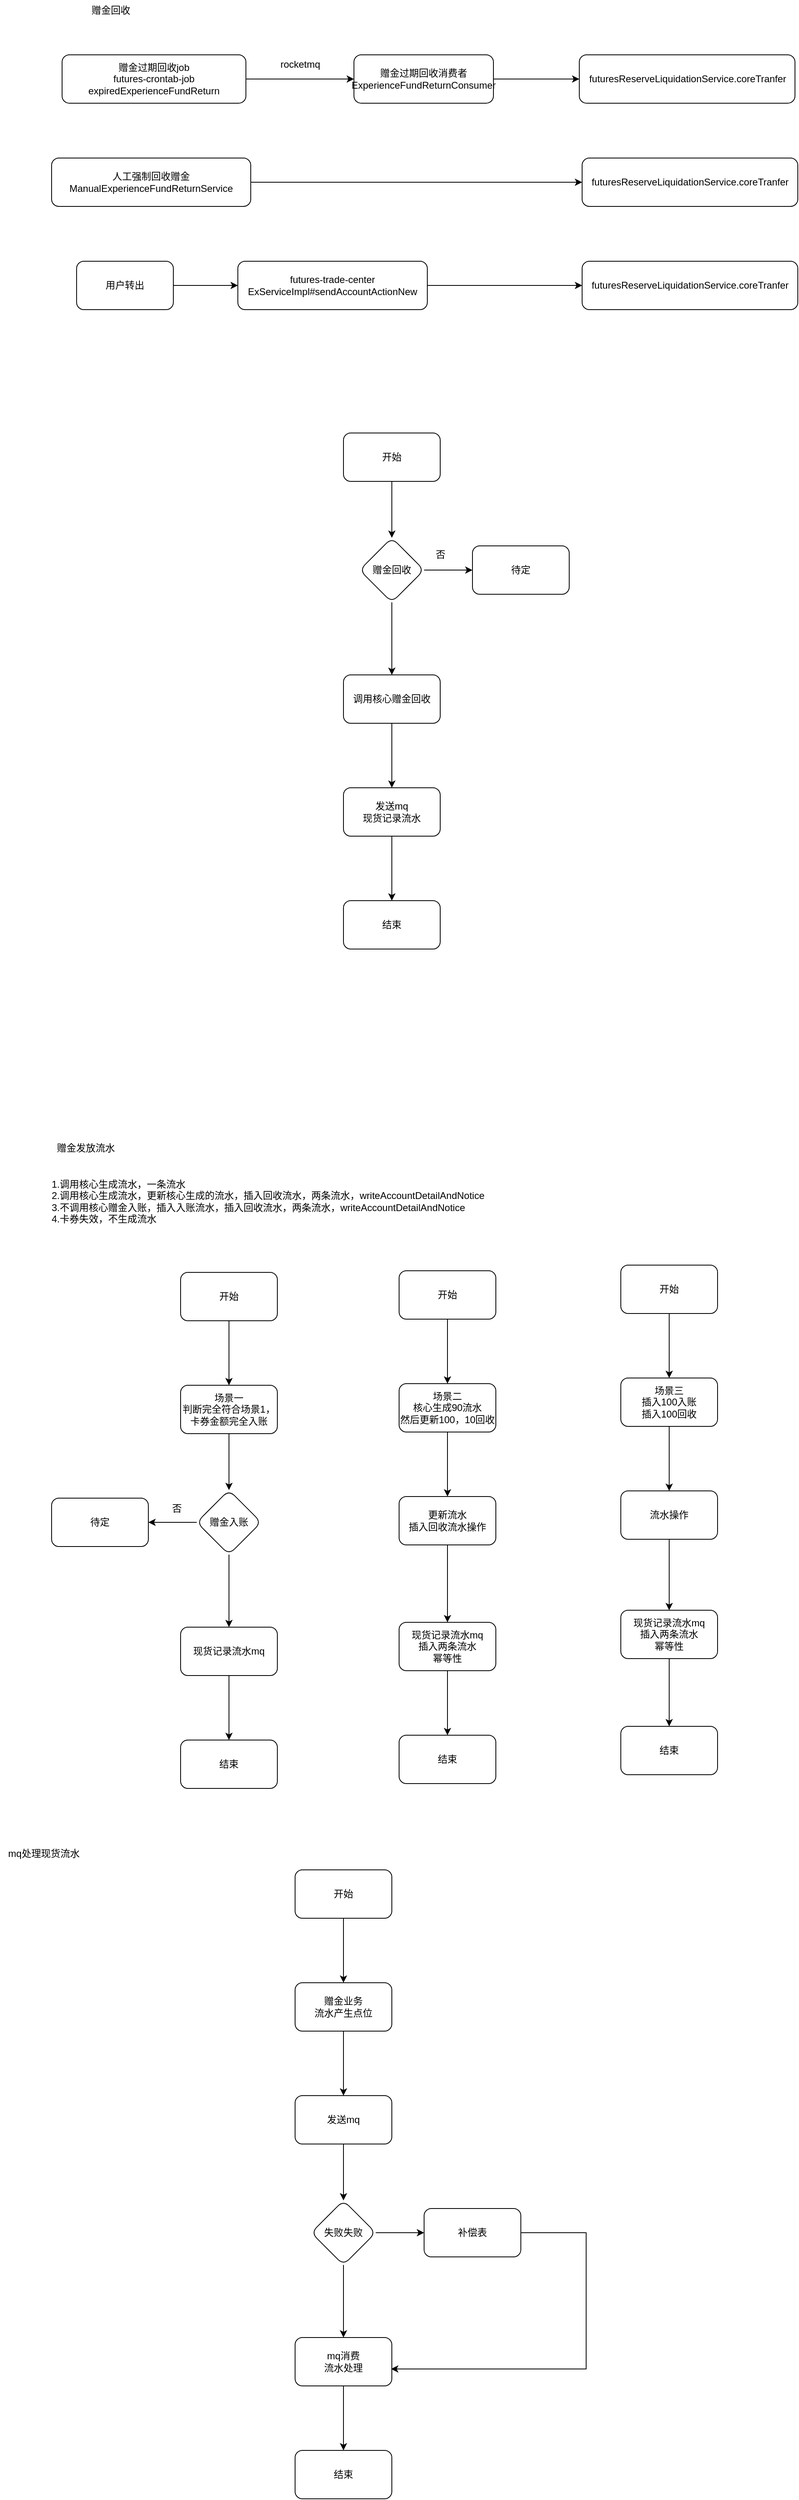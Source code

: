 <mxfile version="28.1.1">
  <diagram name="第 1 页" id="ScFyZtU0BeAtE_UhqbLz">
    <mxGraphModel dx="946" dy="694" grid="0" gridSize="10" guides="1" tooltips="1" connect="1" arrows="1" fold="1" page="1" pageScale="1" pageWidth="9000" pageHeight="9020" math="0" shadow="0">
      <root>
        <mxCell id="0" />
        <mxCell id="1" parent="0" />
        <mxCell id="WqhuBrgNzI3p_E5B1vp2-18" value="" style="edgeStyle=orthogonalEdgeStyle;rounded=0;orthogonalLoop=1;jettySize=auto;html=1;" edge="1" parent="1" source="WqhuBrgNzI3p_E5B1vp2-16" target="WqhuBrgNzI3p_E5B1vp2-17">
          <mxGeometry relative="1" as="geometry" />
        </mxCell>
        <mxCell id="WqhuBrgNzI3p_E5B1vp2-16" value="赠金过期回收job&lt;br&gt;futures-crontab-job&lt;div&gt;expiredExperienceFundReturn&lt;/div&gt;" style="rounded=1;whiteSpace=wrap;html=1;" vertex="1" parent="1">
          <mxGeometry x="118" y="248" width="228" height="60" as="geometry" />
        </mxCell>
        <mxCell id="WqhuBrgNzI3p_E5B1vp2-21" value="" style="edgeStyle=orthogonalEdgeStyle;rounded=0;orthogonalLoop=1;jettySize=auto;html=1;" edge="1" parent="1" source="WqhuBrgNzI3p_E5B1vp2-17" target="WqhuBrgNzI3p_E5B1vp2-20">
          <mxGeometry relative="1" as="geometry" />
        </mxCell>
        <mxCell id="WqhuBrgNzI3p_E5B1vp2-17" value="赠金过期回收消费者&lt;div&gt;ExperienceFundReturnConsumer&lt;/div&gt;" style="whiteSpace=wrap;html=1;rounded=1;" vertex="1" parent="1">
          <mxGeometry x="480" y="248" width="173" height="60" as="geometry" />
        </mxCell>
        <mxCell id="WqhuBrgNzI3p_E5B1vp2-19" value="rocketmq" style="text;html=1;align=center;verticalAlign=middle;resizable=0;points=[];autosize=1;strokeColor=none;fillColor=none;" vertex="1" parent="1">
          <mxGeometry x="379" y="247" width="67" height="26" as="geometry" />
        </mxCell>
        <mxCell id="WqhuBrgNzI3p_E5B1vp2-20" value="futuresReserveLiquidationService.coreTranfer" style="whiteSpace=wrap;html=1;rounded=1;" vertex="1" parent="1">
          <mxGeometry x="759.5" y="248" width="267.5" height="60" as="geometry" />
        </mxCell>
        <mxCell id="WqhuBrgNzI3p_E5B1vp2-24" style="edgeStyle=orthogonalEdgeStyle;rounded=0;orthogonalLoop=1;jettySize=auto;html=1;" edge="1" parent="1" source="WqhuBrgNzI3p_E5B1vp2-22" target="WqhuBrgNzI3p_E5B1vp2-23">
          <mxGeometry relative="1" as="geometry" />
        </mxCell>
        <mxCell id="WqhuBrgNzI3p_E5B1vp2-22" value="人工强制回收赠金&lt;div&gt;ManualExperienceFundReturnService&lt;/div&gt;" style="rounded=1;whiteSpace=wrap;html=1;" vertex="1" parent="1">
          <mxGeometry x="105" y="376" width="247" height="60" as="geometry" />
        </mxCell>
        <mxCell id="WqhuBrgNzI3p_E5B1vp2-23" value="futuresReserveLiquidationService.coreTranfer" style="whiteSpace=wrap;html=1;rounded=1;" vertex="1" parent="1">
          <mxGeometry x="763" y="376" width="267.5" height="60" as="geometry" />
        </mxCell>
        <mxCell id="WqhuBrgNzI3p_E5B1vp2-26" value="futuresReserveLiquidationService.coreTranfer" style="whiteSpace=wrap;html=1;rounded=1;" vertex="1" parent="1">
          <mxGeometry x="763" y="504" width="267.5" height="60" as="geometry" />
        </mxCell>
        <mxCell id="WqhuBrgNzI3p_E5B1vp2-29" value="" style="edgeStyle=orthogonalEdgeStyle;rounded=0;orthogonalLoop=1;jettySize=auto;html=1;" edge="1" parent="1" source="WqhuBrgNzI3p_E5B1vp2-27" target="WqhuBrgNzI3p_E5B1vp2-28">
          <mxGeometry relative="1" as="geometry" />
        </mxCell>
        <mxCell id="WqhuBrgNzI3p_E5B1vp2-27" value="用户转出" style="rounded=1;whiteSpace=wrap;html=1;" vertex="1" parent="1">
          <mxGeometry x="136" y="504" width="120" height="60" as="geometry" />
        </mxCell>
        <mxCell id="WqhuBrgNzI3p_E5B1vp2-30" style="edgeStyle=orthogonalEdgeStyle;rounded=0;orthogonalLoop=1;jettySize=auto;html=1;" edge="1" parent="1" source="WqhuBrgNzI3p_E5B1vp2-28" target="WqhuBrgNzI3p_E5B1vp2-26">
          <mxGeometry relative="1" as="geometry" />
        </mxCell>
        <mxCell id="WqhuBrgNzI3p_E5B1vp2-28" value="futures-trade-center&lt;div&gt;&lt;div data-lark-html-role=&quot;root&quot;&gt;&lt;span style=&quot;white-space: pre;&quot; data-eleid=&quot;3&quot; class=&quot;text-only&quot;&gt;ExServiceImpl#sendAccountActionNew&lt;/span&gt;&lt;/div&gt;&lt;/div&gt;" style="whiteSpace=wrap;html=1;rounded=1;" vertex="1" parent="1">
          <mxGeometry x="336" y="504" width="235" height="60" as="geometry" />
        </mxCell>
        <mxCell id="WqhuBrgNzI3p_E5B1vp2-31" value="赠金回收" style="text;html=1;align=center;verticalAlign=middle;resizable=0;points=[];autosize=1;strokeColor=none;fillColor=none;" vertex="1" parent="1">
          <mxGeometry x="145" y="180" width="66" height="26" as="geometry" />
        </mxCell>
        <mxCell id="WqhuBrgNzI3p_E5B1vp2-61" value="" style="edgeStyle=orthogonalEdgeStyle;rounded=0;orthogonalLoop=1;jettySize=auto;html=1;" edge="1" parent="1" source="WqhuBrgNzI3p_E5B1vp2-32" target="WqhuBrgNzI3p_E5B1vp2-60">
          <mxGeometry relative="1" as="geometry" />
        </mxCell>
        <mxCell id="WqhuBrgNzI3p_E5B1vp2-32" value="开始" style="rounded=1;whiteSpace=wrap;html=1;" vertex="1" parent="1">
          <mxGeometry x="467" y="717" width="120" height="60" as="geometry" />
        </mxCell>
        <mxCell id="WqhuBrgNzI3p_E5B1vp2-55" value="赠金发放流水" style="text;html=1;align=center;verticalAlign=middle;resizable=0;points=[];autosize=1;strokeColor=none;fillColor=none;" vertex="1" parent="1">
          <mxGeometry x="102" y="1591" width="90" height="26" as="geometry" />
        </mxCell>
        <mxCell id="WqhuBrgNzI3p_E5B1vp2-57" value="&lt;div style=&quot;text-align: left;&quot;&gt;1.调用核心生成流水，一条流水&lt;/div&gt;&lt;div style=&quot;text-align: left;&quot;&gt;2.调用核心生成流水，更新核心生成的流水，插入回收流水，两条流水，writeAccountDetailAndNotice&lt;/div&gt;&lt;div style=&quot;text-align: left;&quot;&gt;3.不调用核心赠金入账，插入入账流水，插入回收流水，两条流水，writeAccountDetailAndNotice&lt;/div&gt;&lt;div style=&quot;text-align: left;&quot;&gt;4.卡券失效，不生成流水&lt;/div&gt;" style="text;html=1;align=center;verticalAlign=middle;resizable=0;points=[];autosize=1;strokeColor=none;fillColor=none;" vertex="1" parent="1">
          <mxGeometry x="95" y="1635" width="555" height="70" as="geometry" />
        </mxCell>
        <mxCell id="WqhuBrgNzI3p_E5B1vp2-63" value="" style="edgeStyle=orthogonalEdgeStyle;rounded=0;orthogonalLoop=1;jettySize=auto;html=1;" edge="1" parent="1" source="WqhuBrgNzI3p_E5B1vp2-60" target="WqhuBrgNzI3p_E5B1vp2-62">
          <mxGeometry relative="1" as="geometry" />
        </mxCell>
        <mxCell id="WqhuBrgNzI3p_E5B1vp2-66" value="" style="edgeStyle=orthogonalEdgeStyle;rounded=0;orthogonalLoop=1;jettySize=auto;html=1;" edge="1" parent="1" source="WqhuBrgNzI3p_E5B1vp2-60" target="WqhuBrgNzI3p_E5B1vp2-65">
          <mxGeometry relative="1" as="geometry" />
        </mxCell>
        <mxCell id="WqhuBrgNzI3p_E5B1vp2-60" value="赠金回收" style="rhombus;whiteSpace=wrap;html=1;rounded=1;" vertex="1" parent="1">
          <mxGeometry x="487" y="847" width="80" height="80" as="geometry" />
        </mxCell>
        <mxCell id="WqhuBrgNzI3p_E5B1vp2-62" value="待定" style="whiteSpace=wrap;html=1;rounded=1;" vertex="1" parent="1">
          <mxGeometry x="627" y="857" width="120" height="60" as="geometry" />
        </mxCell>
        <mxCell id="WqhuBrgNzI3p_E5B1vp2-64" value="否" style="text;html=1;align=center;verticalAlign=middle;resizable=0;points=[];autosize=1;strokeColor=none;fillColor=none;" vertex="1" parent="1">
          <mxGeometry x="572" y="855" width="30" height="26" as="geometry" />
        </mxCell>
        <mxCell id="WqhuBrgNzI3p_E5B1vp2-68" value="" style="edgeStyle=orthogonalEdgeStyle;rounded=0;orthogonalLoop=1;jettySize=auto;html=1;" edge="1" parent="1" source="WqhuBrgNzI3p_E5B1vp2-65" target="WqhuBrgNzI3p_E5B1vp2-67">
          <mxGeometry relative="1" as="geometry" />
        </mxCell>
        <mxCell id="WqhuBrgNzI3p_E5B1vp2-65" value="调用核心赠金回收" style="whiteSpace=wrap;html=1;rounded=1;" vertex="1" parent="1">
          <mxGeometry x="467" y="1017" width="120" height="60" as="geometry" />
        </mxCell>
        <mxCell id="WqhuBrgNzI3p_E5B1vp2-70" value="" style="edgeStyle=orthogonalEdgeStyle;rounded=0;orthogonalLoop=1;jettySize=auto;html=1;" edge="1" parent="1" source="WqhuBrgNzI3p_E5B1vp2-67" target="WqhuBrgNzI3p_E5B1vp2-69">
          <mxGeometry relative="1" as="geometry" />
        </mxCell>
        <mxCell id="WqhuBrgNzI3p_E5B1vp2-67" value="发送mq&lt;div&gt;现货记录流水&lt;/div&gt;" style="whiteSpace=wrap;html=1;rounded=1;" vertex="1" parent="1">
          <mxGeometry x="467" y="1157" width="120" height="60" as="geometry" />
        </mxCell>
        <mxCell id="WqhuBrgNzI3p_E5B1vp2-69" value="结束" style="whiteSpace=wrap;html=1;rounded=1;" vertex="1" parent="1">
          <mxGeometry x="467" y="1297" width="120" height="60" as="geometry" />
        </mxCell>
        <mxCell id="WqhuBrgNzI3p_E5B1vp2-73" value="" style="edgeStyle=orthogonalEdgeStyle;rounded=0;orthogonalLoop=1;jettySize=auto;html=1;" edge="1" parent="1" source="WqhuBrgNzI3p_E5B1vp2-71" target="WqhuBrgNzI3p_E5B1vp2-72">
          <mxGeometry relative="1" as="geometry" />
        </mxCell>
        <mxCell id="WqhuBrgNzI3p_E5B1vp2-71" value="开始" style="rounded=1;whiteSpace=wrap;html=1;" vertex="1" parent="1">
          <mxGeometry x="265" y="1758" width="120" height="60" as="geometry" />
        </mxCell>
        <mxCell id="WqhuBrgNzI3p_E5B1vp2-75" value="" style="edgeStyle=orthogonalEdgeStyle;rounded=0;orthogonalLoop=1;jettySize=auto;html=1;" edge="1" parent="1" source="WqhuBrgNzI3p_E5B1vp2-72" target="WqhuBrgNzI3p_E5B1vp2-74">
          <mxGeometry relative="1" as="geometry" />
        </mxCell>
        <mxCell id="WqhuBrgNzI3p_E5B1vp2-72" value="场景一&lt;div&gt;判断完全符合场景1，卡券金额完全入账&lt;/div&gt;" style="whiteSpace=wrap;html=1;rounded=1;" vertex="1" parent="1">
          <mxGeometry x="265" y="1898" width="120" height="60" as="geometry" />
        </mxCell>
        <mxCell id="WqhuBrgNzI3p_E5B1vp2-77" value="" style="edgeStyle=orthogonalEdgeStyle;rounded=0;orthogonalLoop=1;jettySize=auto;html=1;" edge="1" parent="1" source="WqhuBrgNzI3p_E5B1vp2-74" target="WqhuBrgNzI3p_E5B1vp2-76">
          <mxGeometry relative="1" as="geometry" />
        </mxCell>
        <mxCell id="WqhuBrgNzI3p_E5B1vp2-80" value="" style="edgeStyle=orthogonalEdgeStyle;rounded=0;orthogonalLoop=1;jettySize=auto;html=1;" edge="1" parent="1" source="WqhuBrgNzI3p_E5B1vp2-74" target="WqhuBrgNzI3p_E5B1vp2-79">
          <mxGeometry relative="1" as="geometry" />
        </mxCell>
        <mxCell id="WqhuBrgNzI3p_E5B1vp2-74" value="赠金入账" style="rhombus;whiteSpace=wrap;html=1;rounded=1;" vertex="1" parent="1">
          <mxGeometry x="285" y="2028" width="80" height="80" as="geometry" />
        </mxCell>
        <mxCell id="WqhuBrgNzI3p_E5B1vp2-76" value="待定" style="whiteSpace=wrap;html=1;rounded=1;" vertex="1" parent="1">
          <mxGeometry x="105" y="2038" width="120" height="60" as="geometry" />
        </mxCell>
        <mxCell id="WqhuBrgNzI3p_E5B1vp2-78" value="否" style="text;html=1;align=center;verticalAlign=middle;resizable=0;points=[];autosize=1;strokeColor=none;fillColor=none;" vertex="1" parent="1">
          <mxGeometry x="245" y="2038" width="30" height="26" as="geometry" />
        </mxCell>
        <mxCell id="WqhuBrgNzI3p_E5B1vp2-82" value="" style="edgeStyle=orthogonalEdgeStyle;rounded=0;orthogonalLoop=1;jettySize=auto;html=1;" edge="1" parent="1" source="WqhuBrgNzI3p_E5B1vp2-79" target="WqhuBrgNzI3p_E5B1vp2-81">
          <mxGeometry relative="1" as="geometry" />
        </mxCell>
        <mxCell id="WqhuBrgNzI3p_E5B1vp2-79" value="现货记录流水mq" style="whiteSpace=wrap;html=1;rounded=1;" vertex="1" parent="1">
          <mxGeometry x="265" y="2198" width="120" height="60" as="geometry" />
        </mxCell>
        <mxCell id="WqhuBrgNzI3p_E5B1vp2-81" value="结束" style="whiteSpace=wrap;html=1;rounded=1;" vertex="1" parent="1">
          <mxGeometry x="265" y="2338" width="120" height="60" as="geometry" />
        </mxCell>
        <mxCell id="WqhuBrgNzI3p_E5B1vp2-85" value="" style="edgeStyle=orthogonalEdgeStyle;rounded=0;orthogonalLoop=1;jettySize=auto;html=1;" edge="1" parent="1" source="WqhuBrgNzI3p_E5B1vp2-83" target="WqhuBrgNzI3p_E5B1vp2-84">
          <mxGeometry relative="1" as="geometry" />
        </mxCell>
        <mxCell id="WqhuBrgNzI3p_E5B1vp2-83" value="开始" style="rounded=1;whiteSpace=wrap;html=1;" vertex="1" parent="1">
          <mxGeometry x="536" y="1756" width="120" height="60" as="geometry" />
        </mxCell>
        <mxCell id="WqhuBrgNzI3p_E5B1vp2-87" value="" style="edgeStyle=orthogonalEdgeStyle;rounded=0;orthogonalLoop=1;jettySize=auto;html=1;" edge="1" parent="1" source="WqhuBrgNzI3p_E5B1vp2-84" target="WqhuBrgNzI3p_E5B1vp2-86">
          <mxGeometry relative="1" as="geometry" />
        </mxCell>
        <mxCell id="WqhuBrgNzI3p_E5B1vp2-84" value="场景二&lt;div&gt;核心生成90流水&lt;/div&gt;&lt;div&gt;然后更新100，10回收&lt;/div&gt;" style="whiteSpace=wrap;html=1;rounded=1;" vertex="1" parent="1">
          <mxGeometry x="536" y="1896" width="120" height="60" as="geometry" />
        </mxCell>
        <mxCell id="WqhuBrgNzI3p_E5B1vp2-89" style="edgeStyle=orthogonalEdgeStyle;rounded=0;orthogonalLoop=1;jettySize=auto;html=1;entryX=0.5;entryY=0;entryDx=0;entryDy=0;" edge="1" parent="1" source="WqhuBrgNzI3p_E5B1vp2-86" target="WqhuBrgNzI3p_E5B1vp2-88">
          <mxGeometry relative="1" as="geometry" />
        </mxCell>
        <mxCell id="WqhuBrgNzI3p_E5B1vp2-86" value="更新流水&lt;br&gt;插入回收流水操作" style="whiteSpace=wrap;html=1;rounded=1;" vertex="1" parent="1">
          <mxGeometry x="536" y="2036" width="120" height="60" as="geometry" />
        </mxCell>
        <mxCell id="WqhuBrgNzI3p_E5B1vp2-91" value="" style="edgeStyle=orthogonalEdgeStyle;rounded=0;orthogonalLoop=1;jettySize=auto;html=1;" edge="1" parent="1" source="WqhuBrgNzI3p_E5B1vp2-88" target="WqhuBrgNzI3p_E5B1vp2-90">
          <mxGeometry relative="1" as="geometry" />
        </mxCell>
        <mxCell id="WqhuBrgNzI3p_E5B1vp2-88" value="现货记录流水mq&lt;div&gt;插入两条流水&lt;/div&gt;&lt;div&gt;幂等性&lt;/div&gt;" style="whiteSpace=wrap;html=1;rounded=1;" vertex="1" parent="1">
          <mxGeometry x="536" y="2192" width="120" height="60" as="geometry" />
        </mxCell>
        <mxCell id="WqhuBrgNzI3p_E5B1vp2-90" value="结束" style="whiteSpace=wrap;html=1;rounded=1;" vertex="1" parent="1">
          <mxGeometry x="536" y="2332" width="120" height="60" as="geometry" />
        </mxCell>
        <mxCell id="WqhuBrgNzI3p_E5B1vp2-94" value="" style="edgeStyle=orthogonalEdgeStyle;rounded=0;orthogonalLoop=1;jettySize=auto;html=1;" edge="1" parent="1" source="WqhuBrgNzI3p_E5B1vp2-92" target="WqhuBrgNzI3p_E5B1vp2-93">
          <mxGeometry relative="1" as="geometry" />
        </mxCell>
        <mxCell id="WqhuBrgNzI3p_E5B1vp2-92" value="开始" style="rounded=1;whiteSpace=wrap;html=1;" vertex="1" parent="1">
          <mxGeometry x="811" y="1749" width="120" height="60" as="geometry" />
        </mxCell>
        <mxCell id="WqhuBrgNzI3p_E5B1vp2-96" value="" style="edgeStyle=orthogonalEdgeStyle;rounded=0;orthogonalLoop=1;jettySize=auto;html=1;" edge="1" parent="1" source="WqhuBrgNzI3p_E5B1vp2-93" target="WqhuBrgNzI3p_E5B1vp2-95">
          <mxGeometry relative="1" as="geometry" />
        </mxCell>
        <mxCell id="WqhuBrgNzI3p_E5B1vp2-93" value="场景三&lt;div&gt;插入100入账&lt;/div&gt;&lt;div&gt;插入100回收&lt;/div&gt;" style="whiteSpace=wrap;html=1;rounded=1;" vertex="1" parent="1">
          <mxGeometry x="811" y="1889" width="120" height="60" as="geometry" />
        </mxCell>
        <mxCell id="WqhuBrgNzI3p_E5B1vp2-98" style="edgeStyle=orthogonalEdgeStyle;rounded=0;orthogonalLoop=1;jettySize=auto;html=1;" edge="1" parent="1" source="WqhuBrgNzI3p_E5B1vp2-95" target="WqhuBrgNzI3p_E5B1vp2-97">
          <mxGeometry relative="1" as="geometry" />
        </mxCell>
        <mxCell id="WqhuBrgNzI3p_E5B1vp2-95" value="流水操作" style="whiteSpace=wrap;html=1;rounded=1;" vertex="1" parent="1">
          <mxGeometry x="811" y="2029" width="120" height="60" as="geometry" />
        </mxCell>
        <mxCell id="WqhuBrgNzI3p_E5B1vp2-100" value="" style="edgeStyle=orthogonalEdgeStyle;rounded=0;orthogonalLoop=1;jettySize=auto;html=1;" edge="1" parent="1" source="WqhuBrgNzI3p_E5B1vp2-97" target="WqhuBrgNzI3p_E5B1vp2-99">
          <mxGeometry relative="1" as="geometry" />
        </mxCell>
        <mxCell id="WqhuBrgNzI3p_E5B1vp2-97" value="现货记录流水mq&lt;div&gt;插入两条流水&lt;/div&gt;&lt;div&gt;幂等性&lt;/div&gt;" style="whiteSpace=wrap;html=1;rounded=1;" vertex="1" parent="1">
          <mxGeometry x="811" y="2177" width="120" height="60" as="geometry" />
        </mxCell>
        <mxCell id="WqhuBrgNzI3p_E5B1vp2-99" value="结束" style="whiteSpace=wrap;html=1;rounded=1;" vertex="1" parent="1">
          <mxGeometry x="811" y="2321" width="120" height="60" as="geometry" />
        </mxCell>
        <mxCell id="WqhuBrgNzI3p_E5B1vp2-101" value="mq处理现货流水" style="text;html=1;align=center;verticalAlign=middle;resizable=0;points=[];autosize=1;strokeColor=none;fillColor=none;" vertex="1" parent="1">
          <mxGeometry x="41" y="2466" width="107" height="26" as="geometry" />
        </mxCell>
        <mxCell id="WqhuBrgNzI3p_E5B1vp2-104" value="" style="edgeStyle=orthogonalEdgeStyle;rounded=0;orthogonalLoop=1;jettySize=auto;html=1;" edge="1" parent="1" source="WqhuBrgNzI3p_E5B1vp2-102" target="WqhuBrgNzI3p_E5B1vp2-103">
          <mxGeometry relative="1" as="geometry" />
        </mxCell>
        <mxCell id="WqhuBrgNzI3p_E5B1vp2-102" value="开始" style="rounded=1;whiteSpace=wrap;html=1;" vertex="1" parent="1">
          <mxGeometry x="407" y="2499" width="120" height="60" as="geometry" />
        </mxCell>
        <mxCell id="WqhuBrgNzI3p_E5B1vp2-108" value="" style="edgeStyle=orthogonalEdgeStyle;rounded=0;orthogonalLoop=1;jettySize=auto;html=1;" edge="1" parent="1" source="WqhuBrgNzI3p_E5B1vp2-103" target="WqhuBrgNzI3p_E5B1vp2-107">
          <mxGeometry relative="1" as="geometry" />
        </mxCell>
        <mxCell id="WqhuBrgNzI3p_E5B1vp2-103" value="赠金业务&lt;div&gt;流水产生点位&lt;/div&gt;" style="whiteSpace=wrap;html=1;rounded=1;" vertex="1" parent="1">
          <mxGeometry x="407" y="2639" width="120" height="60" as="geometry" />
        </mxCell>
        <mxCell id="WqhuBrgNzI3p_E5B1vp2-110" value="" style="edgeStyle=orthogonalEdgeStyle;rounded=0;orthogonalLoop=1;jettySize=auto;html=1;" edge="1" parent="1" source="WqhuBrgNzI3p_E5B1vp2-107" target="WqhuBrgNzI3p_E5B1vp2-109">
          <mxGeometry relative="1" as="geometry" />
        </mxCell>
        <mxCell id="WqhuBrgNzI3p_E5B1vp2-107" value="发送mq" style="whiteSpace=wrap;html=1;rounded=1;" vertex="1" parent="1">
          <mxGeometry x="407" y="2779" width="120" height="60" as="geometry" />
        </mxCell>
        <mxCell id="WqhuBrgNzI3p_E5B1vp2-112" value="" style="edgeStyle=orthogonalEdgeStyle;rounded=0;orthogonalLoop=1;jettySize=auto;html=1;" edge="1" parent="1" source="WqhuBrgNzI3p_E5B1vp2-109" target="WqhuBrgNzI3p_E5B1vp2-111">
          <mxGeometry relative="1" as="geometry" />
        </mxCell>
        <mxCell id="WqhuBrgNzI3p_E5B1vp2-114" value="" style="edgeStyle=orthogonalEdgeStyle;rounded=0;orthogonalLoop=1;jettySize=auto;html=1;" edge="1" parent="1" source="WqhuBrgNzI3p_E5B1vp2-109" target="WqhuBrgNzI3p_E5B1vp2-113">
          <mxGeometry relative="1" as="geometry" />
        </mxCell>
        <mxCell id="WqhuBrgNzI3p_E5B1vp2-109" value="失败失败" style="rhombus;whiteSpace=wrap;html=1;rounded=1;" vertex="1" parent="1">
          <mxGeometry x="427" y="2909" width="80" height="80" as="geometry" />
        </mxCell>
        <mxCell id="WqhuBrgNzI3p_E5B1vp2-111" value="补偿表" style="whiteSpace=wrap;html=1;rounded=1;" vertex="1" parent="1">
          <mxGeometry x="567" y="2919" width="120" height="60" as="geometry" />
        </mxCell>
        <mxCell id="WqhuBrgNzI3p_E5B1vp2-117" value="" style="edgeStyle=orthogonalEdgeStyle;rounded=0;orthogonalLoop=1;jettySize=auto;html=1;" edge="1" parent="1" source="WqhuBrgNzI3p_E5B1vp2-113" target="WqhuBrgNzI3p_E5B1vp2-116">
          <mxGeometry relative="1" as="geometry" />
        </mxCell>
        <mxCell id="WqhuBrgNzI3p_E5B1vp2-113" value="mq消费&lt;div&gt;流水处理&lt;/div&gt;" style="whiteSpace=wrap;html=1;rounded=1;" vertex="1" parent="1">
          <mxGeometry x="407" y="3079" width="120" height="60" as="geometry" />
        </mxCell>
        <mxCell id="WqhuBrgNzI3p_E5B1vp2-115" style="edgeStyle=orthogonalEdgeStyle;rounded=0;orthogonalLoop=1;jettySize=auto;html=1;entryX=0.992;entryY=0.65;entryDx=0;entryDy=0;entryPerimeter=0;" edge="1" parent="1" source="WqhuBrgNzI3p_E5B1vp2-111" target="WqhuBrgNzI3p_E5B1vp2-113">
          <mxGeometry relative="1" as="geometry">
            <Array as="points">
              <mxPoint x="768" y="2949" />
              <mxPoint x="768" y="3118" />
            </Array>
          </mxGeometry>
        </mxCell>
        <mxCell id="WqhuBrgNzI3p_E5B1vp2-116" value="结束" style="whiteSpace=wrap;html=1;rounded=1;" vertex="1" parent="1">
          <mxGeometry x="407" y="3219" width="120" height="60" as="geometry" />
        </mxCell>
      </root>
    </mxGraphModel>
  </diagram>
</mxfile>
